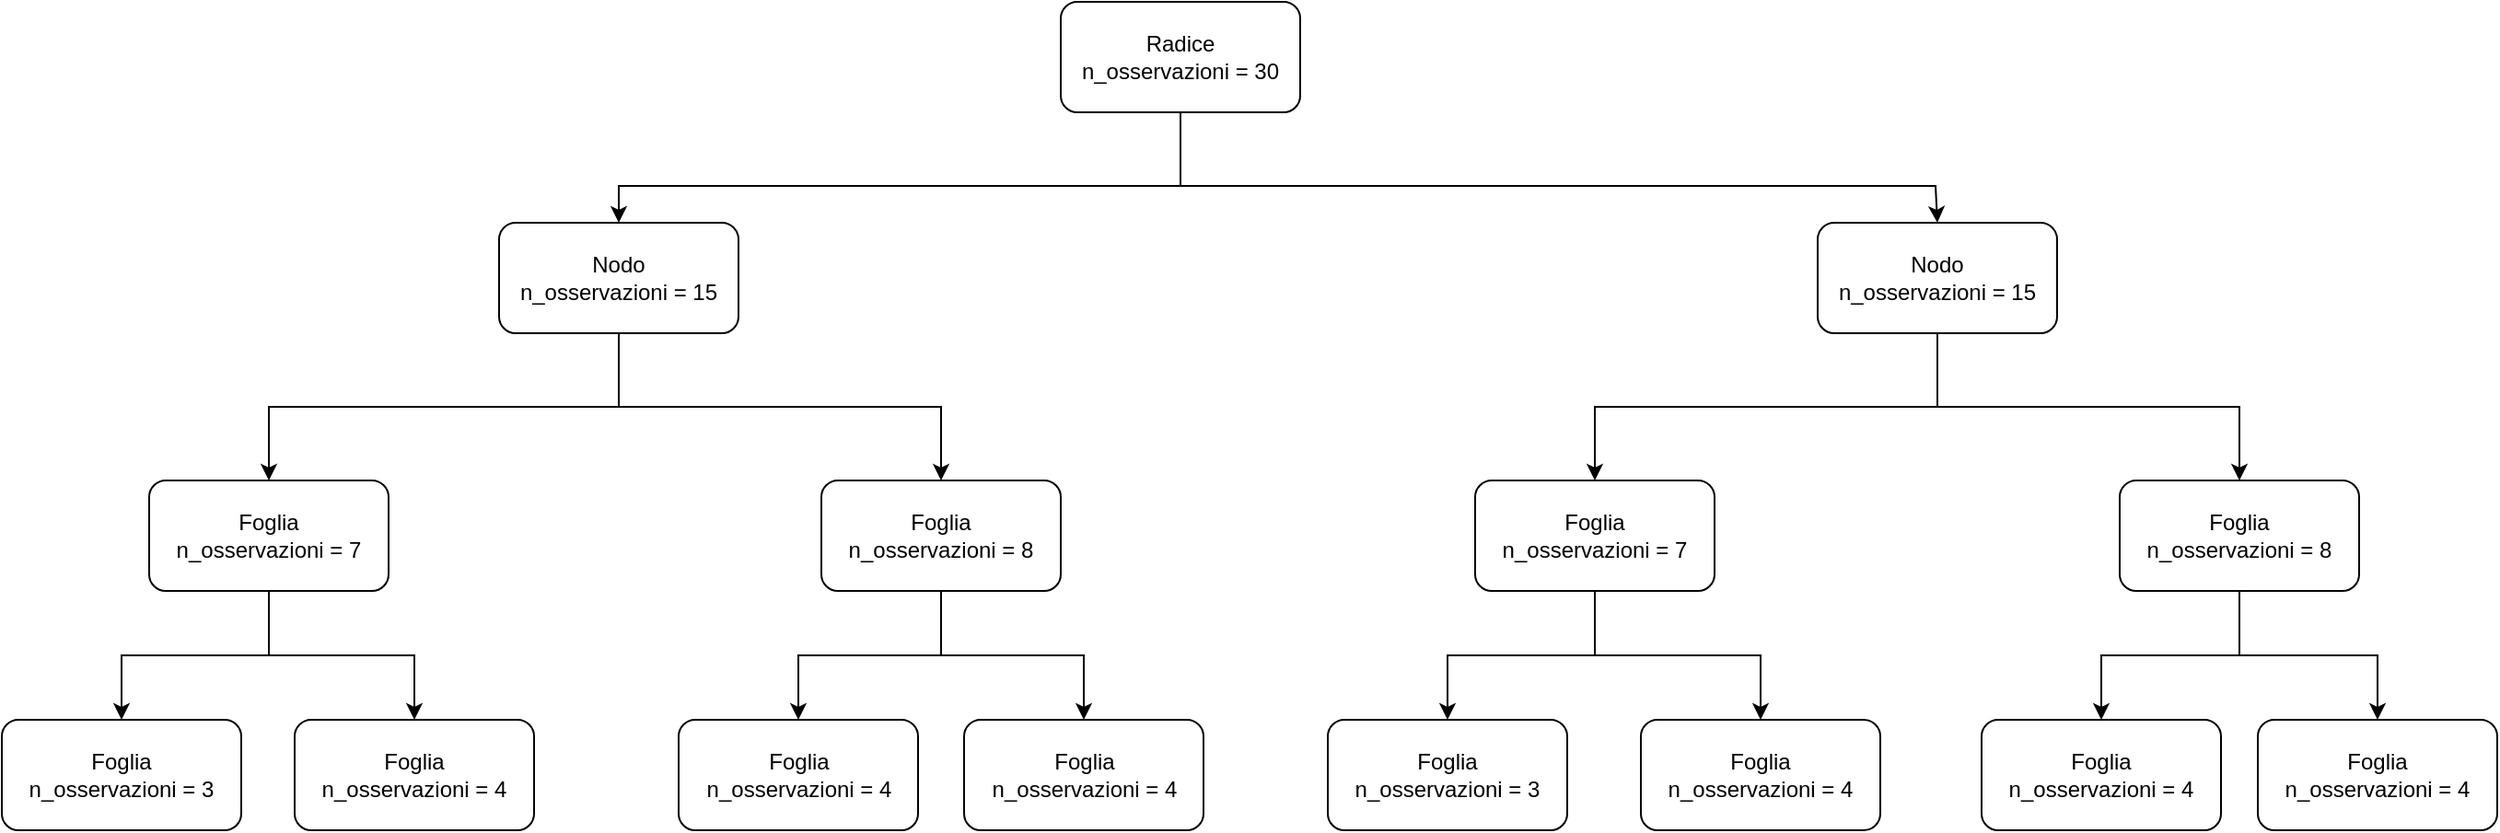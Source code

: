 <mxfile version="20.2.2" type="github">
  <diagram id="C5RBs43oDa-KdzZeNtuy" name="Page-1">
    <mxGraphModel dx="1357" dy="558" grid="1" gridSize="10" guides="1" tooltips="1" connect="1" arrows="1" fold="1" page="1" pageScale="1" pageWidth="827" pageHeight="1169" math="0" shadow="0">
      <root>
        <mxCell id="WIyWlLk6GJQsqaUBKTNV-0" />
        <mxCell id="WIyWlLk6GJQsqaUBKTNV-1" parent="WIyWlLk6GJQsqaUBKTNV-0" />
        <mxCell id="WIyWlLk6GJQsqaUBKTNV-3" value="Radice&lt;br&gt;n_osservazioni = 30" style="rounded=1;whiteSpace=wrap;html=1;fontSize=12;glass=0;strokeWidth=1;shadow=0;" parent="WIyWlLk6GJQsqaUBKTNV-1" vertex="1">
          <mxGeometry x="765" y="60" width="130" height="60" as="geometry" />
        </mxCell>
        <mxCell id="EAKEIVe63g321pClov08-9" style="edgeStyle=orthogonalEdgeStyle;rounded=0;orthogonalLoop=1;jettySize=auto;html=1;exitX=0.5;exitY=1;exitDx=0;exitDy=0;entryX=0.5;entryY=0;entryDx=0;entryDy=0;" edge="1" parent="WIyWlLk6GJQsqaUBKTNV-1" source="usrwLXrlUhz5lu5bTeia-4" target="usrwLXrlUhz5lu5bTeia-8">
          <mxGeometry relative="1" as="geometry" />
        </mxCell>
        <mxCell id="EAKEIVe63g321pClov08-10" style="edgeStyle=orthogonalEdgeStyle;rounded=0;orthogonalLoop=1;jettySize=auto;html=1;exitX=0.5;exitY=1;exitDx=0;exitDy=0;entryX=0.5;entryY=0;entryDx=0;entryDy=0;" edge="1" parent="WIyWlLk6GJQsqaUBKTNV-1" source="usrwLXrlUhz5lu5bTeia-4" target="usrwLXrlUhz5lu5bTeia-9">
          <mxGeometry relative="1" as="geometry" />
        </mxCell>
        <mxCell id="usrwLXrlUhz5lu5bTeia-4" value="Nodo&lt;br&gt;n_osservazioni = 15" style="rounded=1;whiteSpace=wrap;html=1;fontSize=12;glass=0;strokeWidth=1;shadow=0;" vertex="1" parent="WIyWlLk6GJQsqaUBKTNV-1">
          <mxGeometry x="460" y="180" width="130" height="60" as="geometry" />
        </mxCell>
        <mxCell id="EAKEIVe63g321pClov08-15" style="edgeStyle=orthogonalEdgeStyle;rounded=0;orthogonalLoop=1;jettySize=auto;html=1;exitX=0.5;exitY=1;exitDx=0;exitDy=0;entryX=0.5;entryY=0;entryDx=0;entryDy=0;" edge="1" parent="WIyWlLk6GJQsqaUBKTNV-1" source="usrwLXrlUhz5lu5bTeia-5" target="usrwLXrlUhz5lu5bTeia-11">
          <mxGeometry relative="1" as="geometry" />
        </mxCell>
        <mxCell id="EAKEIVe63g321pClov08-16" style="edgeStyle=orthogonalEdgeStyle;rounded=0;orthogonalLoop=1;jettySize=auto;html=1;exitX=0.5;exitY=1;exitDx=0;exitDy=0;entryX=0.5;entryY=0;entryDx=0;entryDy=0;" edge="1" parent="WIyWlLk6GJQsqaUBKTNV-1" source="usrwLXrlUhz5lu5bTeia-5" target="usrwLXrlUhz5lu5bTeia-12">
          <mxGeometry relative="1" as="geometry" />
        </mxCell>
        <mxCell id="usrwLXrlUhz5lu5bTeia-5" value="Nodo&lt;br&gt;n_osservazioni = 15" style="rounded=1;whiteSpace=wrap;html=1;fontSize=12;glass=0;strokeWidth=1;shadow=0;" vertex="1" parent="WIyWlLk6GJQsqaUBKTNV-1">
          <mxGeometry x="1176" y="180" width="130" height="60" as="geometry" />
        </mxCell>
        <mxCell id="usrwLXrlUhz5lu5bTeia-6" value="" style="endArrow=classic;html=1;rounded=0;exitX=0.5;exitY=1;exitDx=0;exitDy=0;entryX=0.5;entryY=0;entryDx=0;entryDy=0;" edge="1" parent="WIyWlLk6GJQsqaUBKTNV-1" source="WIyWlLk6GJQsqaUBKTNV-3" target="usrwLXrlUhz5lu5bTeia-4">
          <mxGeometry width="50" height="50" relative="1" as="geometry">
            <mxPoint x="785" y="210" as="sourcePoint" />
            <mxPoint x="830" y="160" as="targetPoint" />
            <Array as="points">
              <mxPoint x="830" y="160" />
              <mxPoint x="760" y="160" />
              <mxPoint x="525" y="160" />
            </Array>
          </mxGeometry>
        </mxCell>
        <mxCell id="usrwLXrlUhz5lu5bTeia-7" value="" style="endArrow=classic;html=1;rounded=0;exitX=0.5;exitY=1;exitDx=0;exitDy=0;entryX=0.5;entryY=0;entryDx=0;entryDy=0;" edge="1" parent="WIyWlLk6GJQsqaUBKTNV-1" source="WIyWlLk6GJQsqaUBKTNV-3" target="usrwLXrlUhz5lu5bTeia-5">
          <mxGeometry width="50" height="50" relative="1" as="geometry">
            <mxPoint x="840" y="130" as="sourcePoint" />
            <mxPoint x="640" y="190" as="targetPoint" />
            <Array as="points">
              <mxPoint x="830" y="160" />
              <mxPoint x="920" y="160" />
              <mxPoint x="1240" y="160" />
            </Array>
          </mxGeometry>
        </mxCell>
        <mxCell id="EAKEIVe63g321pClov08-11" style="edgeStyle=orthogonalEdgeStyle;rounded=0;orthogonalLoop=1;jettySize=auto;html=1;exitX=0.5;exitY=1;exitDx=0;exitDy=0;entryX=0.5;entryY=0;entryDx=0;entryDy=0;" edge="1" parent="WIyWlLk6GJQsqaUBKTNV-1" source="usrwLXrlUhz5lu5bTeia-8" target="EAKEIVe63g321pClov08-1">
          <mxGeometry relative="1" as="geometry" />
        </mxCell>
        <mxCell id="EAKEIVe63g321pClov08-12" style="edgeStyle=orthogonalEdgeStyle;rounded=0;orthogonalLoop=1;jettySize=auto;html=1;exitX=0.5;exitY=1;exitDx=0;exitDy=0;entryX=0.5;entryY=0;entryDx=0;entryDy=0;" edge="1" parent="WIyWlLk6GJQsqaUBKTNV-1" source="usrwLXrlUhz5lu5bTeia-8" target="EAKEIVe63g321pClov08-2">
          <mxGeometry relative="1" as="geometry" />
        </mxCell>
        <mxCell id="usrwLXrlUhz5lu5bTeia-8" value="Foglia&lt;br&gt;n_osservazioni = 7" style="rounded=1;whiteSpace=wrap;html=1;fontSize=12;glass=0;strokeWidth=1;shadow=0;" vertex="1" parent="WIyWlLk6GJQsqaUBKTNV-1">
          <mxGeometry x="270" y="320" width="130" height="60" as="geometry" />
        </mxCell>
        <mxCell id="EAKEIVe63g321pClov08-13" style="edgeStyle=orthogonalEdgeStyle;rounded=0;orthogonalLoop=1;jettySize=auto;html=1;exitX=0.5;exitY=1;exitDx=0;exitDy=0;entryX=0.5;entryY=0;entryDx=0;entryDy=0;" edge="1" parent="WIyWlLk6GJQsqaUBKTNV-1" source="usrwLXrlUhz5lu5bTeia-9" target="EAKEIVe63g321pClov08-3">
          <mxGeometry relative="1" as="geometry" />
        </mxCell>
        <mxCell id="EAKEIVe63g321pClov08-14" style="edgeStyle=orthogonalEdgeStyle;rounded=0;orthogonalLoop=1;jettySize=auto;html=1;exitX=0.5;exitY=1;exitDx=0;exitDy=0;entryX=0.5;entryY=0;entryDx=0;entryDy=0;" edge="1" parent="WIyWlLk6GJQsqaUBKTNV-1" source="usrwLXrlUhz5lu5bTeia-9" target="EAKEIVe63g321pClov08-4">
          <mxGeometry relative="1" as="geometry" />
        </mxCell>
        <mxCell id="usrwLXrlUhz5lu5bTeia-9" value="Foglia&lt;br&gt;n_osservazioni = 8" style="rounded=1;whiteSpace=wrap;html=1;fontSize=12;glass=0;strokeWidth=1;shadow=0;" vertex="1" parent="WIyWlLk6GJQsqaUBKTNV-1">
          <mxGeometry x="635" y="320" width="130" height="60" as="geometry" />
        </mxCell>
        <mxCell id="EAKEIVe63g321pClov08-17" style="edgeStyle=orthogonalEdgeStyle;rounded=0;orthogonalLoop=1;jettySize=auto;html=1;exitX=0.5;exitY=1;exitDx=0;exitDy=0;" edge="1" parent="WIyWlLk6GJQsqaUBKTNV-1" source="usrwLXrlUhz5lu5bTeia-11" target="EAKEIVe63g321pClov08-5">
          <mxGeometry relative="1" as="geometry" />
        </mxCell>
        <mxCell id="EAKEIVe63g321pClov08-18" style="edgeStyle=orthogonalEdgeStyle;rounded=0;orthogonalLoop=1;jettySize=auto;html=1;exitX=0.5;exitY=1;exitDx=0;exitDy=0;" edge="1" parent="WIyWlLk6GJQsqaUBKTNV-1" source="usrwLXrlUhz5lu5bTeia-11" target="EAKEIVe63g321pClov08-6">
          <mxGeometry relative="1" as="geometry" />
        </mxCell>
        <mxCell id="usrwLXrlUhz5lu5bTeia-11" value="Foglia&lt;br&gt;n_osservazioni = 7" style="rounded=1;whiteSpace=wrap;html=1;fontSize=12;glass=0;strokeWidth=1;shadow=0;" vertex="1" parent="WIyWlLk6GJQsqaUBKTNV-1">
          <mxGeometry x="990" y="320" width="130" height="60" as="geometry" />
        </mxCell>
        <mxCell id="EAKEIVe63g321pClov08-19" style="edgeStyle=orthogonalEdgeStyle;rounded=0;orthogonalLoop=1;jettySize=auto;html=1;exitX=0.5;exitY=1;exitDx=0;exitDy=0;entryX=0.5;entryY=0;entryDx=0;entryDy=0;" edge="1" parent="WIyWlLk6GJQsqaUBKTNV-1" source="usrwLXrlUhz5lu5bTeia-12" target="EAKEIVe63g321pClov08-7">
          <mxGeometry relative="1" as="geometry" />
        </mxCell>
        <mxCell id="EAKEIVe63g321pClov08-20" style="edgeStyle=orthogonalEdgeStyle;rounded=0;orthogonalLoop=1;jettySize=auto;html=1;exitX=0.5;exitY=1;exitDx=0;exitDy=0;entryX=0.5;entryY=0;entryDx=0;entryDy=0;" edge="1" parent="WIyWlLk6GJQsqaUBKTNV-1" source="usrwLXrlUhz5lu5bTeia-12" target="EAKEIVe63g321pClov08-8">
          <mxGeometry relative="1" as="geometry" />
        </mxCell>
        <mxCell id="usrwLXrlUhz5lu5bTeia-12" value="Foglia&lt;br&gt;n_osservazioni = 8" style="rounded=1;whiteSpace=wrap;html=1;fontSize=12;glass=0;strokeWidth=1;shadow=0;" vertex="1" parent="WIyWlLk6GJQsqaUBKTNV-1">
          <mxGeometry x="1340" y="320" width="130" height="60" as="geometry" />
        </mxCell>
        <mxCell id="EAKEIVe63g321pClov08-1" value="Foglia&lt;br&gt;n_osservazioni = 3" style="rounded=1;whiteSpace=wrap;html=1;fontSize=12;glass=0;strokeWidth=1;shadow=0;" vertex="1" parent="WIyWlLk6GJQsqaUBKTNV-1">
          <mxGeometry x="190" y="450" width="130" height="60" as="geometry" />
        </mxCell>
        <mxCell id="EAKEIVe63g321pClov08-2" value="Foglia&lt;br&gt;n_osservazioni = 4" style="rounded=1;whiteSpace=wrap;html=1;fontSize=12;glass=0;strokeWidth=1;shadow=0;" vertex="1" parent="WIyWlLk6GJQsqaUBKTNV-1">
          <mxGeometry x="349" y="450" width="130" height="60" as="geometry" />
        </mxCell>
        <mxCell id="EAKEIVe63g321pClov08-3" value="Foglia&lt;br&gt;n_osservazioni = 4" style="rounded=1;whiteSpace=wrap;html=1;fontSize=12;glass=0;strokeWidth=1;shadow=0;" vertex="1" parent="WIyWlLk6GJQsqaUBKTNV-1">
          <mxGeometry x="557.5" y="450" width="130" height="60" as="geometry" />
        </mxCell>
        <mxCell id="EAKEIVe63g321pClov08-4" value="Foglia&lt;br&gt;n_osservazioni = 4" style="rounded=1;whiteSpace=wrap;html=1;fontSize=12;glass=0;strokeWidth=1;shadow=0;" vertex="1" parent="WIyWlLk6GJQsqaUBKTNV-1">
          <mxGeometry x="712.5" y="450" width="130" height="60" as="geometry" />
        </mxCell>
        <mxCell id="EAKEIVe63g321pClov08-5" value="Foglia&lt;br&gt;n_osservazioni = 3" style="rounded=1;whiteSpace=wrap;html=1;fontSize=12;glass=0;strokeWidth=1;shadow=0;" vertex="1" parent="WIyWlLk6GJQsqaUBKTNV-1">
          <mxGeometry x="910" y="450" width="130" height="60" as="geometry" />
        </mxCell>
        <mxCell id="EAKEIVe63g321pClov08-6" value="Foglia&lt;br&gt;n_osservazioni = 4" style="rounded=1;whiteSpace=wrap;html=1;fontSize=12;glass=0;strokeWidth=1;shadow=0;" vertex="1" parent="WIyWlLk6GJQsqaUBKTNV-1">
          <mxGeometry x="1080" y="450" width="130" height="60" as="geometry" />
        </mxCell>
        <mxCell id="EAKEIVe63g321pClov08-7" value="Foglia&lt;br&gt;n_osservazioni = 4" style="rounded=1;whiteSpace=wrap;html=1;fontSize=12;glass=0;strokeWidth=1;shadow=0;" vertex="1" parent="WIyWlLk6GJQsqaUBKTNV-1">
          <mxGeometry x="1265" y="450" width="130" height="60" as="geometry" />
        </mxCell>
        <mxCell id="EAKEIVe63g321pClov08-8" value="Foglia&lt;br&gt;n_osservazioni = 4" style="rounded=1;whiteSpace=wrap;html=1;fontSize=12;glass=0;strokeWidth=1;shadow=0;" vertex="1" parent="WIyWlLk6GJQsqaUBKTNV-1">
          <mxGeometry x="1415" y="450" width="130" height="60" as="geometry" />
        </mxCell>
      </root>
    </mxGraphModel>
  </diagram>
</mxfile>
